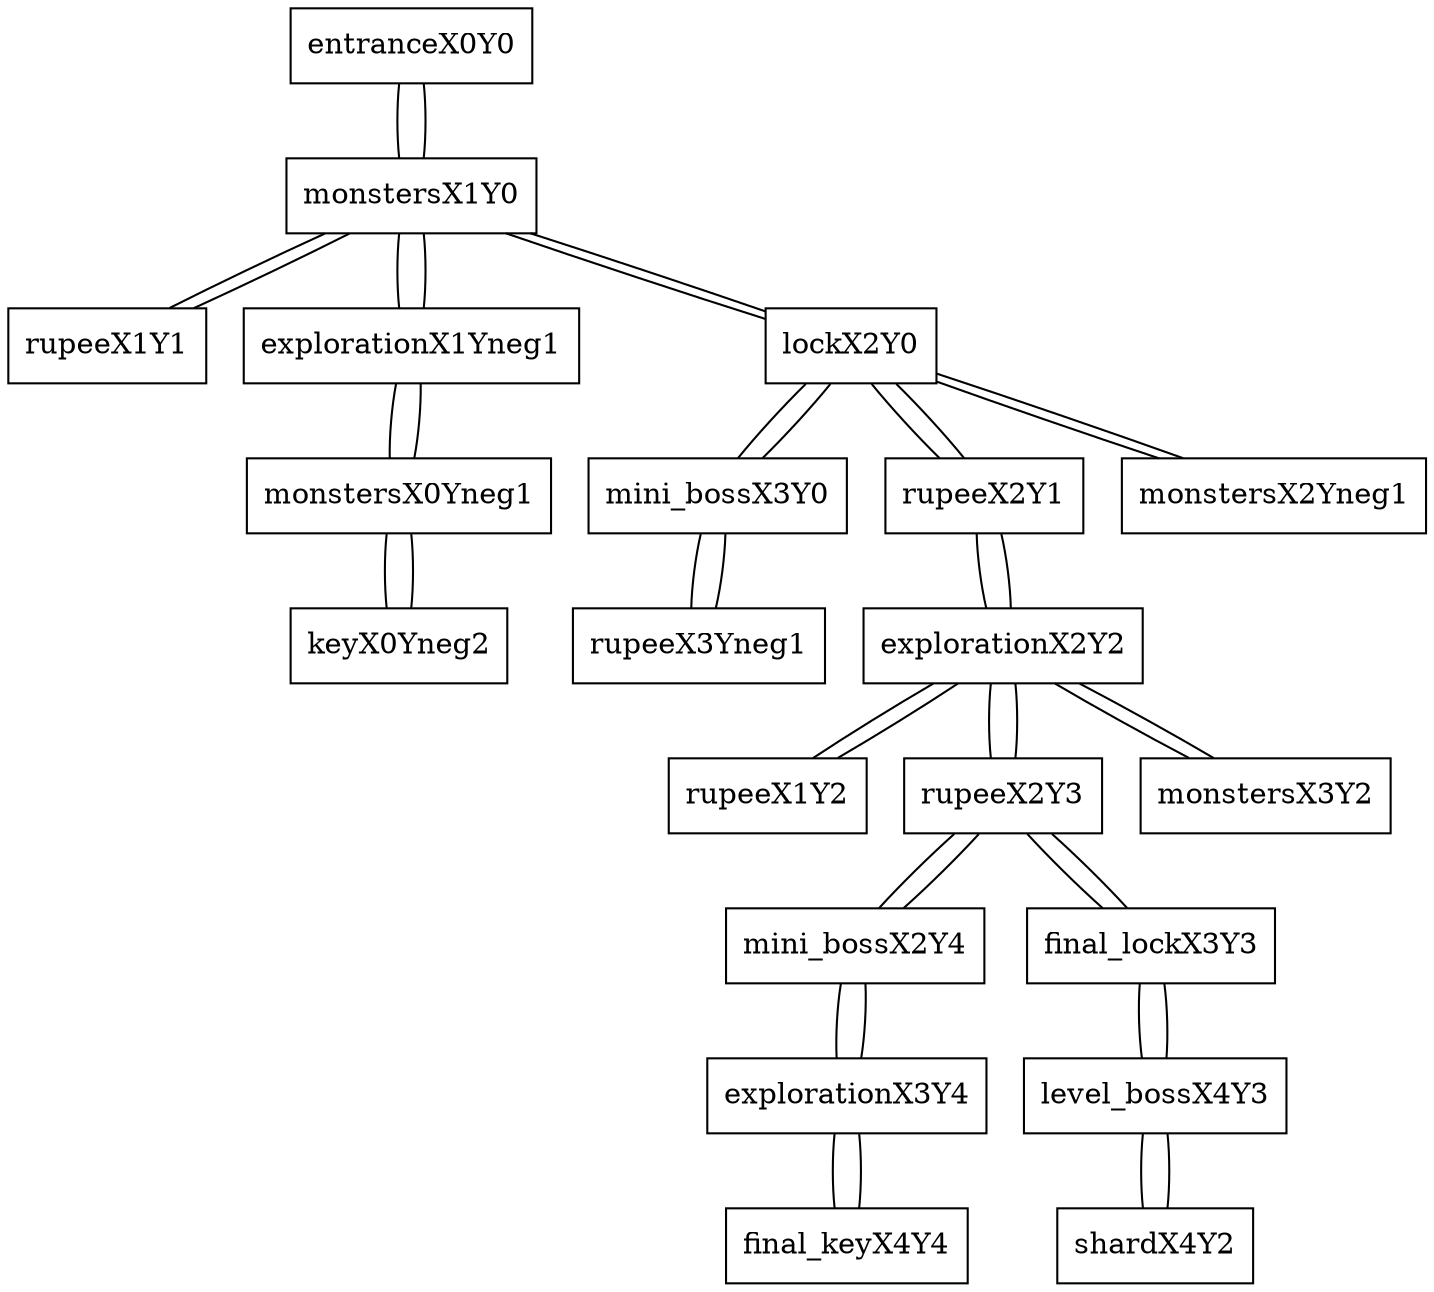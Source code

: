 graph space {

node [shape="box"]; entranceX0Y0 [pad="1.5,0.0" pos="0,0!"]; monstersX1Y0 [pad="1.5,0.0" pos="1,0!"]; rupeeX1Y1 [pad="1.5,0.0" pos="1,1!"]; explorationX1Yneg1 [pad="1.5,0.0" pos="1,-1!"]; monstersX0Yneg1 [pad="1.5,0.0" pos="0,-1!"]; keyX0Yneg2 [pad="1.5,0.0" pos="0,-2!"]; lockX2Y0 [pad="1.5,0.0" pos="2,0!"]; mini_bossX3Y0 [pad="1.5,0.0" pos="3,0!"]; rupeeX3Yneg1 [pad="1.5,0.0" pos="3,-1!"]; rupeeX2Y1 [pad="1.5,0.0" pos="2,1!"]; explorationX2Y2 [pad="1.5,0.0" pos="2,2!"]; rupeeX1Y2 [pad="1.5,0.0" pos="1,2!"]; rupeeX2Y3 [pad="1.5,0.0" pos="2,3!"]; monstersX3Y2 [pad="1.5,0.0" pos="3,2!"]; monstersX2Yneg1 [pad="1.5,0.0" pos="2,-1!"]; mini_bossX2Y4 [pad="1.5,0.0" pos="2,4!"]; explorationX3Y4 [pad="1.5,0.0" pos="3,4!"]; final_keyX4Y4 [pad="1.5,0.0" pos="4,4!"]; final_lockX3Y3 [pad="1.5,0.0" pos="3,3!"]; level_bossX4Y3 [pad="1.5,0.0" pos="4,3!"]; shardX4Y2 [pad="1.5,0.0" pos="4,2!"]; 
entranceX0Y0 -- monstersX1Y0;
monstersX1Y0 -- entranceX0Y0;
monstersX1Y0 -- rupeeX1Y1;
monstersX1Y0 -- lockX2Y0;
monstersX1Y0 -- explorationX1Yneg1;
rupeeX1Y1 -- monstersX1Y0;
explorationX1Yneg1 -- monstersX1Y0;
explorationX1Yneg1 -- monstersX0Yneg1;
monstersX0Yneg1 -- explorationX1Yneg1;
monstersX0Yneg1 -- keyX0Yneg2;
keyX0Yneg2 -- monstersX0Yneg1;
lockX2Y0 -- monstersX1Y0;
lockX2Y0 -- rupeeX2Y1;
lockX2Y0 -- mini_bossX3Y0;
lockX2Y0 -- monstersX2Yneg1;
mini_bossX3Y0 -- lockX2Y0;
mini_bossX3Y0 -- rupeeX3Yneg1;
rupeeX3Yneg1 -- mini_bossX3Y0;
rupeeX2Y1 -- explorationX2Y2;
rupeeX2Y1 -- lockX2Y0;
explorationX2Y2 -- rupeeX1Y2;
explorationX2Y2 -- rupeeX2Y3;
explorationX2Y2 -- monstersX3Y2;
explorationX2Y2 -- rupeeX2Y1;
rupeeX1Y2 -- explorationX2Y2;
rupeeX2Y3 -- mini_bossX2Y4;
rupeeX2Y3 -- final_lockX3Y3;
rupeeX2Y3 -- explorationX2Y2;
monstersX3Y2 -- explorationX2Y2;
monstersX2Yneg1 -- lockX2Y0;
mini_bossX2Y4 -- explorationX3Y4;
mini_bossX2Y4 -- rupeeX2Y3;
explorationX3Y4 -- mini_bossX2Y4;
explorationX3Y4 -- final_keyX4Y4;
final_keyX4Y4 -- explorationX3Y4;
final_lockX3Y3 -- rupeeX2Y3;
final_lockX3Y3 -- level_bossX4Y3;
level_bossX4Y3 -- final_lockX3Y3;
level_bossX4Y3 -- shardX4Y2;
shardX4Y2 -- level_bossX4Y3;
}